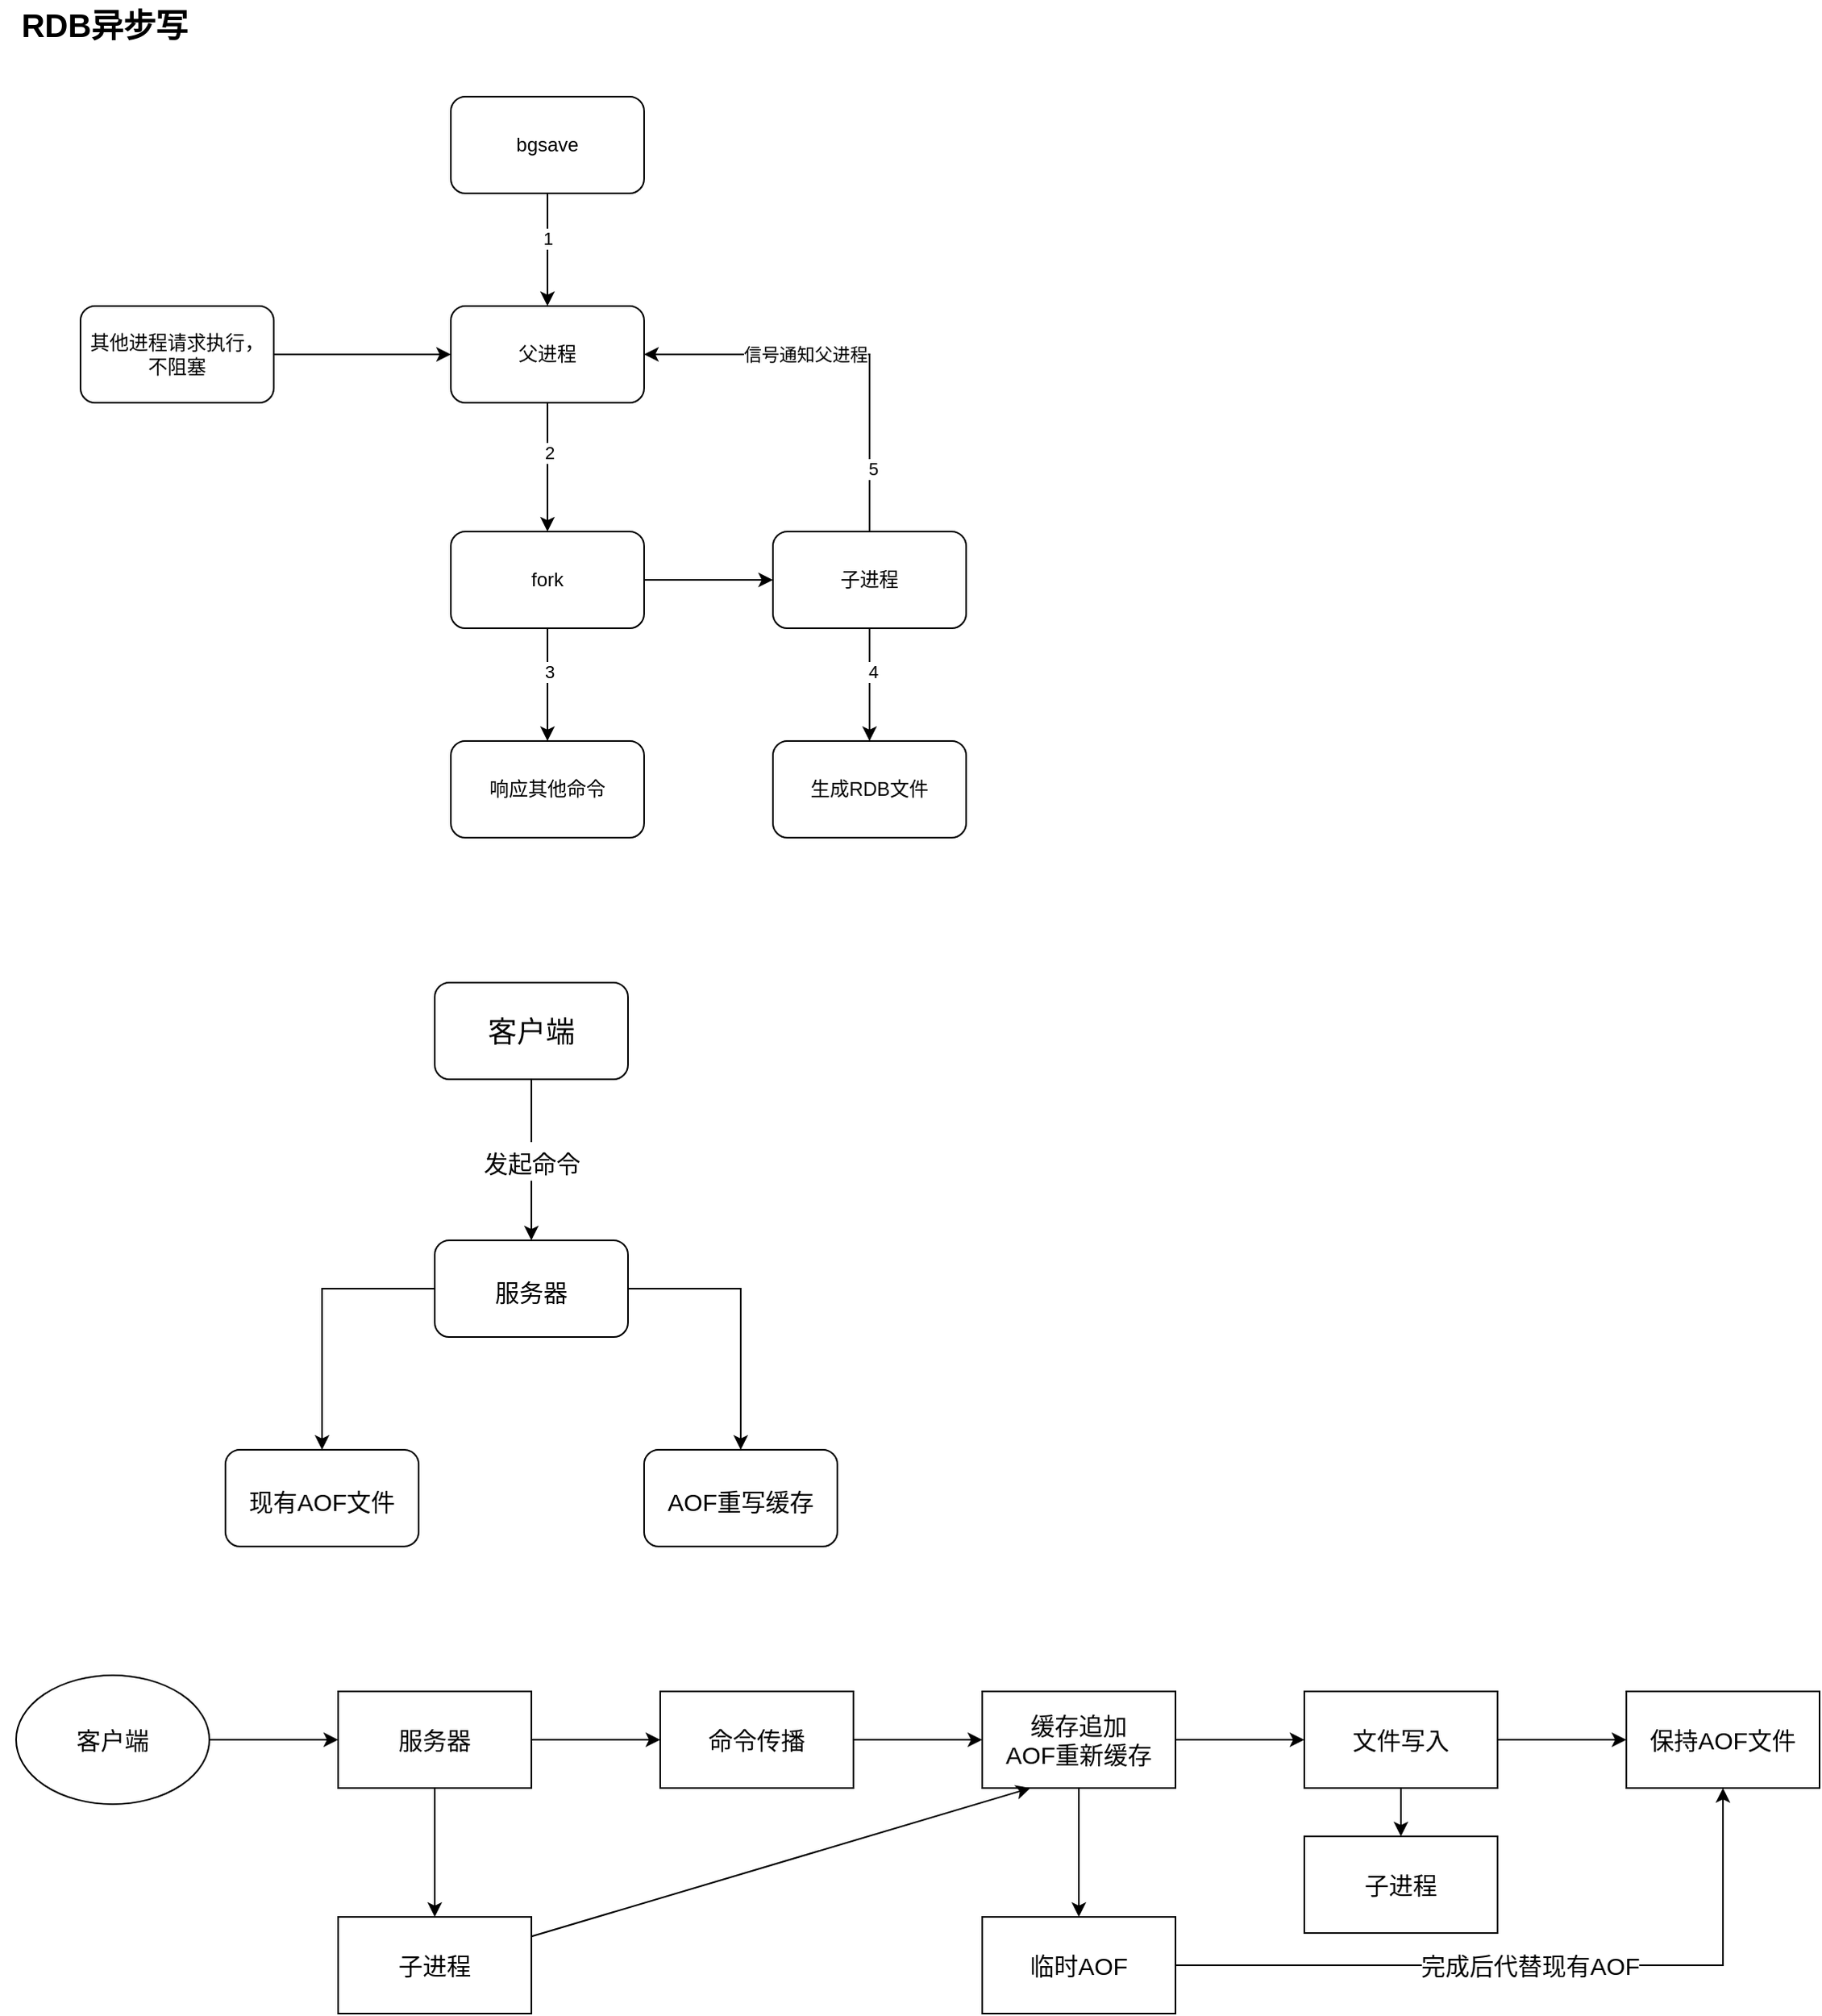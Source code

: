 <mxfile version="17.4.3" type="github">
  <diagram id="qr5SRCUiec8R9foPtyOw" name="第 1 页">
    <mxGraphModel dx="782" dy="1549" grid="1" gridSize="10" guides="1" tooltips="1" connect="1" arrows="1" fold="1" page="1" pageScale="1" pageWidth="827" pageHeight="1169" math="0" shadow="0">
      <root>
        <mxCell id="0" />
        <mxCell id="1" parent="0" />
        <mxCell id="wBb50mCMs4URznQqPQpe-3" value="" style="edgeStyle=orthogonalEdgeStyle;rounded=0;orthogonalLoop=1;jettySize=auto;html=1;" edge="1" parent="1" source="wBb50mCMs4URznQqPQpe-1" target="wBb50mCMs4URznQqPQpe-2">
          <mxGeometry relative="1" as="geometry" />
        </mxCell>
        <mxCell id="wBb50mCMs4URznQqPQpe-14" value="1" style="edgeLabel;html=1;align=center;verticalAlign=middle;resizable=0;points=[];" vertex="1" connectable="0" parent="wBb50mCMs4URznQqPQpe-3">
          <mxGeometry x="-0.213" relative="1" as="geometry">
            <mxPoint as="offset" />
          </mxGeometry>
        </mxCell>
        <mxCell id="wBb50mCMs4URznQqPQpe-1" value="bgsave" style="rounded=1;whiteSpace=wrap;html=1;" vertex="1" parent="1">
          <mxGeometry x="320" y="-10" width="120" height="60" as="geometry" />
        </mxCell>
        <mxCell id="wBb50mCMs4URznQqPQpe-5" value="" style="edgeStyle=orthogonalEdgeStyle;rounded=0;orthogonalLoop=1;jettySize=auto;html=1;" edge="1" parent="1" source="wBb50mCMs4URznQqPQpe-2" target="wBb50mCMs4URznQqPQpe-4">
          <mxGeometry relative="1" as="geometry" />
        </mxCell>
        <mxCell id="wBb50mCMs4URznQqPQpe-15" value="2" style="edgeLabel;html=1;align=center;verticalAlign=middle;resizable=0;points=[];" vertex="1" connectable="0" parent="wBb50mCMs4URznQqPQpe-5">
          <mxGeometry x="-0.242" y="1" relative="1" as="geometry">
            <mxPoint as="offset" />
          </mxGeometry>
        </mxCell>
        <mxCell id="wBb50mCMs4URznQqPQpe-2" value="父进程" style="rounded=1;whiteSpace=wrap;html=1;" vertex="1" parent="1">
          <mxGeometry x="320" y="120" width="120" height="60" as="geometry" />
        </mxCell>
        <mxCell id="wBb50mCMs4URznQqPQpe-7" value="" style="edgeStyle=orthogonalEdgeStyle;rounded=0;orthogonalLoop=1;jettySize=auto;html=1;" edge="1" parent="1" source="wBb50mCMs4URznQqPQpe-4" target="wBb50mCMs4URznQqPQpe-6">
          <mxGeometry relative="1" as="geometry" />
        </mxCell>
        <mxCell id="wBb50mCMs4URznQqPQpe-18" value="" style="edgeStyle=orthogonalEdgeStyle;rounded=0;orthogonalLoop=1;jettySize=auto;html=1;" edge="1" parent="1" source="wBb50mCMs4URznQqPQpe-4" target="wBb50mCMs4URznQqPQpe-17">
          <mxGeometry relative="1" as="geometry" />
        </mxCell>
        <mxCell id="wBb50mCMs4URznQqPQpe-19" value="3" style="edgeLabel;html=1;align=center;verticalAlign=middle;resizable=0;points=[];" vertex="1" connectable="0" parent="wBb50mCMs4URznQqPQpe-18">
          <mxGeometry x="-0.233" y="1" relative="1" as="geometry">
            <mxPoint as="offset" />
          </mxGeometry>
        </mxCell>
        <mxCell id="wBb50mCMs4URznQqPQpe-4" value="fork" style="whiteSpace=wrap;html=1;rounded=1;" vertex="1" parent="1">
          <mxGeometry x="320" y="260" width="120" height="60" as="geometry" />
        </mxCell>
        <mxCell id="wBb50mCMs4URznQqPQpe-9" value="" style="edgeStyle=orthogonalEdgeStyle;rounded=0;orthogonalLoop=1;jettySize=auto;html=1;" edge="1" parent="1" source="wBb50mCMs4URznQqPQpe-6" target="wBb50mCMs4URznQqPQpe-8">
          <mxGeometry relative="1" as="geometry" />
        </mxCell>
        <mxCell id="wBb50mCMs4URznQqPQpe-21" value="4" style="edgeLabel;html=1;align=center;verticalAlign=middle;resizable=0;points=[];" vertex="1" connectable="0" parent="wBb50mCMs4URznQqPQpe-9">
          <mxGeometry x="-0.233" y="2" relative="1" as="geometry">
            <mxPoint as="offset" />
          </mxGeometry>
        </mxCell>
        <mxCell id="wBb50mCMs4URznQqPQpe-12" style="edgeStyle=orthogonalEdgeStyle;rounded=0;orthogonalLoop=1;jettySize=auto;html=1;entryX=1;entryY=0.5;entryDx=0;entryDy=0;exitX=0.5;exitY=0;exitDx=0;exitDy=0;" edge="1" parent="1" source="wBb50mCMs4URznQqPQpe-6" target="wBb50mCMs4URznQqPQpe-2">
          <mxGeometry relative="1" as="geometry" />
        </mxCell>
        <mxCell id="wBb50mCMs4URznQqPQpe-13" value="信号通知父进程" style="edgeLabel;html=1;align=center;verticalAlign=middle;resizable=0;points=[];" vertex="1" connectable="0" parent="wBb50mCMs4URznQqPQpe-12">
          <mxGeometry x="0.267" y="3" relative="1" as="geometry">
            <mxPoint x="8" y="-3" as="offset" />
          </mxGeometry>
        </mxCell>
        <mxCell id="wBb50mCMs4URznQqPQpe-20" value="5" style="edgeLabel;html=1;align=center;verticalAlign=middle;resizable=0;points=[];" vertex="1" connectable="0" parent="wBb50mCMs4URznQqPQpe-12">
          <mxGeometry x="-0.683" y="-2" relative="1" as="geometry">
            <mxPoint as="offset" />
          </mxGeometry>
        </mxCell>
        <mxCell id="wBb50mCMs4URznQqPQpe-6" value="子进程" style="whiteSpace=wrap;html=1;rounded=1;" vertex="1" parent="1">
          <mxGeometry x="520" y="260" width="120" height="60" as="geometry" />
        </mxCell>
        <mxCell id="wBb50mCMs4URznQqPQpe-8" value="生成RDB文件" style="whiteSpace=wrap;html=1;rounded=1;" vertex="1" parent="1">
          <mxGeometry x="520" y="390" width="120" height="60" as="geometry" />
        </mxCell>
        <mxCell id="wBb50mCMs4URznQqPQpe-11" style="edgeStyle=orthogonalEdgeStyle;rounded=0;orthogonalLoop=1;jettySize=auto;html=1;entryX=0;entryY=0.5;entryDx=0;entryDy=0;" edge="1" parent="1" source="wBb50mCMs4URznQqPQpe-10" target="wBb50mCMs4URznQqPQpe-2">
          <mxGeometry relative="1" as="geometry" />
        </mxCell>
        <mxCell id="wBb50mCMs4URznQqPQpe-10" value="其他进程请求执行，不阻塞" style="rounded=1;whiteSpace=wrap;html=1;" vertex="1" parent="1">
          <mxGeometry x="90" y="120" width="120" height="60" as="geometry" />
        </mxCell>
        <mxCell id="wBb50mCMs4URznQqPQpe-17" value="响应其他命令" style="whiteSpace=wrap;html=1;rounded=1;" vertex="1" parent="1">
          <mxGeometry x="320" y="390" width="120" height="60" as="geometry" />
        </mxCell>
        <mxCell id="wBb50mCMs4URznQqPQpe-22" value="&lt;b&gt;&lt;font style=&quot;font-size: 20px&quot;&gt;RDB异步写&lt;/font&gt;&lt;/b&gt;" style="text;html=1;strokeColor=none;fillColor=none;align=center;verticalAlign=middle;whiteSpace=wrap;rounded=0;" vertex="1" parent="1">
          <mxGeometry x="40" y="-70" width="130" height="30" as="geometry" />
        </mxCell>
        <mxCell id="wBb50mCMs4URznQqPQpe-25" value="" style="edgeStyle=orthogonalEdgeStyle;rounded=0;orthogonalLoop=1;jettySize=auto;html=1;fontSize=20;" edge="1" parent="1" source="wBb50mCMs4URznQqPQpe-23" target="wBb50mCMs4URznQqPQpe-24">
          <mxGeometry relative="1" as="geometry" />
        </mxCell>
        <mxCell id="wBb50mCMs4URznQqPQpe-26" value="&lt;font style=&quot;font-size: 15px&quot;&gt;发起命令&lt;/font&gt;" style="edgeLabel;html=1;align=center;verticalAlign=middle;resizable=0;points=[];fontSize=20;" vertex="1" connectable="0" parent="wBb50mCMs4URznQqPQpe-25">
          <mxGeometry x="-0.229" y="1" relative="1" as="geometry">
            <mxPoint x="-1" y="11" as="offset" />
          </mxGeometry>
        </mxCell>
        <mxCell id="wBb50mCMs4URznQqPQpe-23" value="&lt;font style=&quot;font-size: 18px&quot;&gt;客户端&lt;/font&gt;" style="rounded=1;whiteSpace=wrap;html=1;fontSize=20;" vertex="1" parent="1">
          <mxGeometry x="310" y="540" width="120" height="60" as="geometry" />
        </mxCell>
        <mxCell id="wBb50mCMs4URznQqPQpe-28" value="" style="edgeStyle=orthogonalEdgeStyle;rounded=0;orthogonalLoop=1;jettySize=auto;html=1;fontSize=15;" edge="1" parent="1" source="wBb50mCMs4URznQqPQpe-24" target="wBb50mCMs4URznQqPQpe-27">
          <mxGeometry relative="1" as="geometry" />
        </mxCell>
        <mxCell id="wBb50mCMs4URznQqPQpe-30" value="" style="edgeStyle=orthogonalEdgeStyle;rounded=0;orthogonalLoop=1;jettySize=auto;html=1;fontSize=15;" edge="1" parent="1" source="wBb50mCMs4URznQqPQpe-24" target="wBb50mCMs4URznQqPQpe-29">
          <mxGeometry relative="1" as="geometry" />
        </mxCell>
        <mxCell id="wBb50mCMs4URznQqPQpe-24" value="&lt;font style=&quot;font-size: 15px&quot;&gt;服务器&lt;/font&gt;" style="whiteSpace=wrap;html=1;fontSize=20;rounded=1;" vertex="1" parent="1">
          <mxGeometry x="310" y="700" width="120" height="60" as="geometry" />
        </mxCell>
        <mxCell id="wBb50mCMs4URznQqPQpe-27" value="&lt;font style=&quot;font-size: 15px&quot;&gt;现有AOF文件&lt;/font&gt;" style="whiteSpace=wrap;html=1;fontSize=20;rounded=1;" vertex="1" parent="1">
          <mxGeometry x="180" y="830" width="120" height="60" as="geometry" />
        </mxCell>
        <mxCell id="wBb50mCMs4URznQqPQpe-29" value="&lt;font style=&quot;font-size: 15px&quot;&gt;AOF重写缓存&lt;/font&gt;" style="whiteSpace=wrap;html=1;fontSize=20;rounded=1;" vertex="1" parent="1">
          <mxGeometry x="440" y="830" width="120" height="60" as="geometry" />
        </mxCell>
        <mxCell id="wBb50mCMs4URznQqPQpe-33" value="" style="edgeStyle=orthogonalEdgeStyle;rounded=0;orthogonalLoop=1;jettySize=auto;html=1;fontSize=15;" edge="1" parent="1" source="wBb50mCMs4URznQqPQpe-31" target="wBb50mCMs4URznQqPQpe-32">
          <mxGeometry relative="1" as="geometry" />
        </mxCell>
        <mxCell id="wBb50mCMs4URznQqPQpe-31" value="客户端" style="ellipse;whiteSpace=wrap;html=1;fontSize=15;" vertex="1" parent="1">
          <mxGeometry x="50" y="970" width="120" height="80" as="geometry" />
        </mxCell>
        <mxCell id="wBb50mCMs4URznQqPQpe-35" value="" style="edgeStyle=orthogonalEdgeStyle;rounded=0;orthogonalLoop=1;jettySize=auto;html=1;fontSize=15;" edge="1" parent="1" source="wBb50mCMs4URznQqPQpe-32" target="wBb50mCMs4URznQqPQpe-34">
          <mxGeometry relative="1" as="geometry" />
        </mxCell>
        <mxCell id="wBb50mCMs4URznQqPQpe-43" value="" style="edgeStyle=orthogonalEdgeStyle;rounded=0;orthogonalLoop=1;jettySize=auto;html=1;fontSize=15;" edge="1" parent="1" source="wBb50mCMs4URznQqPQpe-32" target="wBb50mCMs4URznQqPQpe-42">
          <mxGeometry relative="1" as="geometry" />
        </mxCell>
        <mxCell id="wBb50mCMs4URznQqPQpe-32" value="服务器" style="whiteSpace=wrap;html=1;fontSize=15;" vertex="1" parent="1">
          <mxGeometry x="250" y="980" width="120" height="60" as="geometry" />
        </mxCell>
        <mxCell id="wBb50mCMs4URznQqPQpe-37" value="" style="edgeStyle=orthogonalEdgeStyle;rounded=0;orthogonalLoop=1;jettySize=auto;html=1;fontSize=15;" edge="1" parent="1" source="wBb50mCMs4URznQqPQpe-34" target="wBb50mCMs4URznQqPQpe-36">
          <mxGeometry relative="1" as="geometry" />
        </mxCell>
        <mxCell id="wBb50mCMs4URznQqPQpe-34" value="命令传播" style="whiteSpace=wrap;html=1;fontSize=15;" vertex="1" parent="1">
          <mxGeometry x="450" y="980" width="120" height="60" as="geometry" />
        </mxCell>
        <mxCell id="wBb50mCMs4URznQqPQpe-39" value="" style="edgeStyle=orthogonalEdgeStyle;rounded=0;orthogonalLoop=1;jettySize=auto;html=1;fontSize=15;" edge="1" parent="1" source="wBb50mCMs4URznQqPQpe-36" target="wBb50mCMs4URznQqPQpe-38">
          <mxGeometry relative="1" as="geometry" />
        </mxCell>
        <mxCell id="wBb50mCMs4URznQqPQpe-46" value="" style="edgeStyle=none;rounded=0;orthogonalLoop=1;jettySize=auto;html=1;fontSize=15;" edge="1" parent="1" source="wBb50mCMs4URznQqPQpe-36" target="wBb50mCMs4URznQqPQpe-45">
          <mxGeometry relative="1" as="geometry" />
        </mxCell>
        <mxCell id="wBb50mCMs4URznQqPQpe-36" value="缓存追加&lt;br&gt;AOF重新缓存" style="whiteSpace=wrap;html=1;fontSize=15;" vertex="1" parent="1">
          <mxGeometry x="650" y="980" width="120" height="60" as="geometry" />
        </mxCell>
        <mxCell id="wBb50mCMs4URznQqPQpe-41" value="" style="edgeStyle=orthogonalEdgeStyle;rounded=0;orthogonalLoop=1;jettySize=auto;html=1;fontSize=15;" edge="1" parent="1" source="wBb50mCMs4URznQqPQpe-38" target="wBb50mCMs4URznQqPQpe-40">
          <mxGeometry relative="1" as="geometry" />
        </mxCell>
        <mxCell id="wBb50mCMs4URznQqPQpe-50" value="" style="edgeStyle=orthogonalEdgeStyle;rounded=0;orthogonalLoop=1;jettySize=auto;html=1;fontSize=15;" edge="1" parent="1" source="wBb50mCMs4URznQqPQpe-38" target="wBb50mCMs4URznQqPQpe-49">
          <mxGeometry relative="1" as="geometry" />
        </mxCell>
        <mxCell id="wBb50mCMs4URznQqPQpe-38" value="文件写入" style="whiteSpace=wrap;html=1;fontSize=15;" vertex="1" parent="1">
          <mxGeometry x="850" y="980" width="120" height="60" as="geometry" />
        </mxCell>
        <mxCell id="wBb50mCMs4URznQqPQpe-40" value="保持AOF文件&lt;br&gt;" style="whiteSpace=wrap;html=1;fontSize=15;" vertex="1" parent="1">
          <mxGeometry x="1050" y="980" width="120" height="60" as="geometry" />
        </mxCell>
        <mxCell id="wBb50mCMs4URznQqPQpe-44" style="rounded=0;orthogonalLoop=1;jettySize=auto;html=1;entryX=0.25;entryY=1;entryDx=0;entryDy=0;fontSize=15;" edge="1" parent="1" source="wBb50mCMs4URznQqPQpe-42" target="wBb50mCMs4URznQqPQpe-36">
          <mxGeometry relative="1" as="geometry" />
        </mxCell>
        <mxCell id="wBb50mCMs4URznQqPQpe-42" value="子进程" style="whiteSpace=wrap;html=1;fontSize=15;" vertex="1" parent="1">
          <mxGeometry x="250" y="1120" width="120" height="60" as="geometry" />
        </mxCell>
        <mxCell id="wBb50mCMs4URznQqPQpe-47" style="edgeStyle=orthogonalEdgeStyle;rounded=0;orthogonalLoop=1;jettySize=auto;html=1;entryX=0.5;entryY=1;entryDx=0;entryDy=0;fontSize=15;" edge="1" parent="1" source="wBb50mCMs4URznQqPQpe-45" target="wBb50mCMs4URznQqPQpe-40">
          <mxGeometry relative="1" as="geometry" />
        </mxCell>
        <mxCell id="wBb50mCMs4URznQqPQpe-48" value="完成后代替现有AOF" style="edgeLabel;html=1;align=center;verticalAlign=middle;resizable=0;points=[];fontSize=15;" vertex="1" connectable="0" parent="wBb50mCMs4URznQqPQpe-47">
          <mxGeometry x="-0.025" relative="1" as="geometry">
            <mxPoint as="offset" />
          </mxGeometry>
        </mxCell>
        <mxCell id="wBb50mCMs4URznQqPQpe-45" value="临时AOF" style="whiteSpace=wrap;html=1;fontSize=15;" vertex="1" parent="1">
          <mxGeometry x="650" y="1120" width="120" height="60" as="geometry" />
        </mxCell>
        <mxCell id="wBb50mCMs4URznQqPQpe-49" value="子进程" style="whiteSpace=wrap;html=1;fontSize=15;" vertex="1" parent="1">
          <mxGeometry x="850" y="1070" width="120" height="60" as="geometry" />
        </mxCell>
      </root>
    </mxGraphModel>
  </diagram>
</mxfile>
